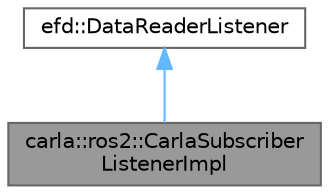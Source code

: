 digraph "carla::ros2::CarlaSubscriberListenerImpl"
{
 // INTERACTIVE_SVG=YES
 // LATEX_PDF_SIZE
  bgcolor="transparent";
  edge [fontname=Helvetica,fontsize=10,labelfontname=Helvetica,labelfontsize=10];
  node [fontname=Helvetica,fontsize=10,shape=box,height=0.2,width=0.4];
  Node1 [id="Node000001",label="carla::ros2::CarlaSubscriber\lListenerImpl",height=0.2,width=0.4,color="gray40", fillcolor="grey60", style="filled", fontcolor="black",tooltip=" "];
  Node2 -> Node1 [id="edge1_Node000001_Node000002",dir="back",color="steelblue1",style="solid",tooltip=" "];
  Node2 [id="Node000002",label="efd::DataReaderListener",height=0.2,width=0.4,color="gray40", fillcolor="white", style="filled",URL="$da/d7d/classeprosima_1_1fastdds_1_1dds_1_1DataReaderListener.html",tooltip=" "];
}
